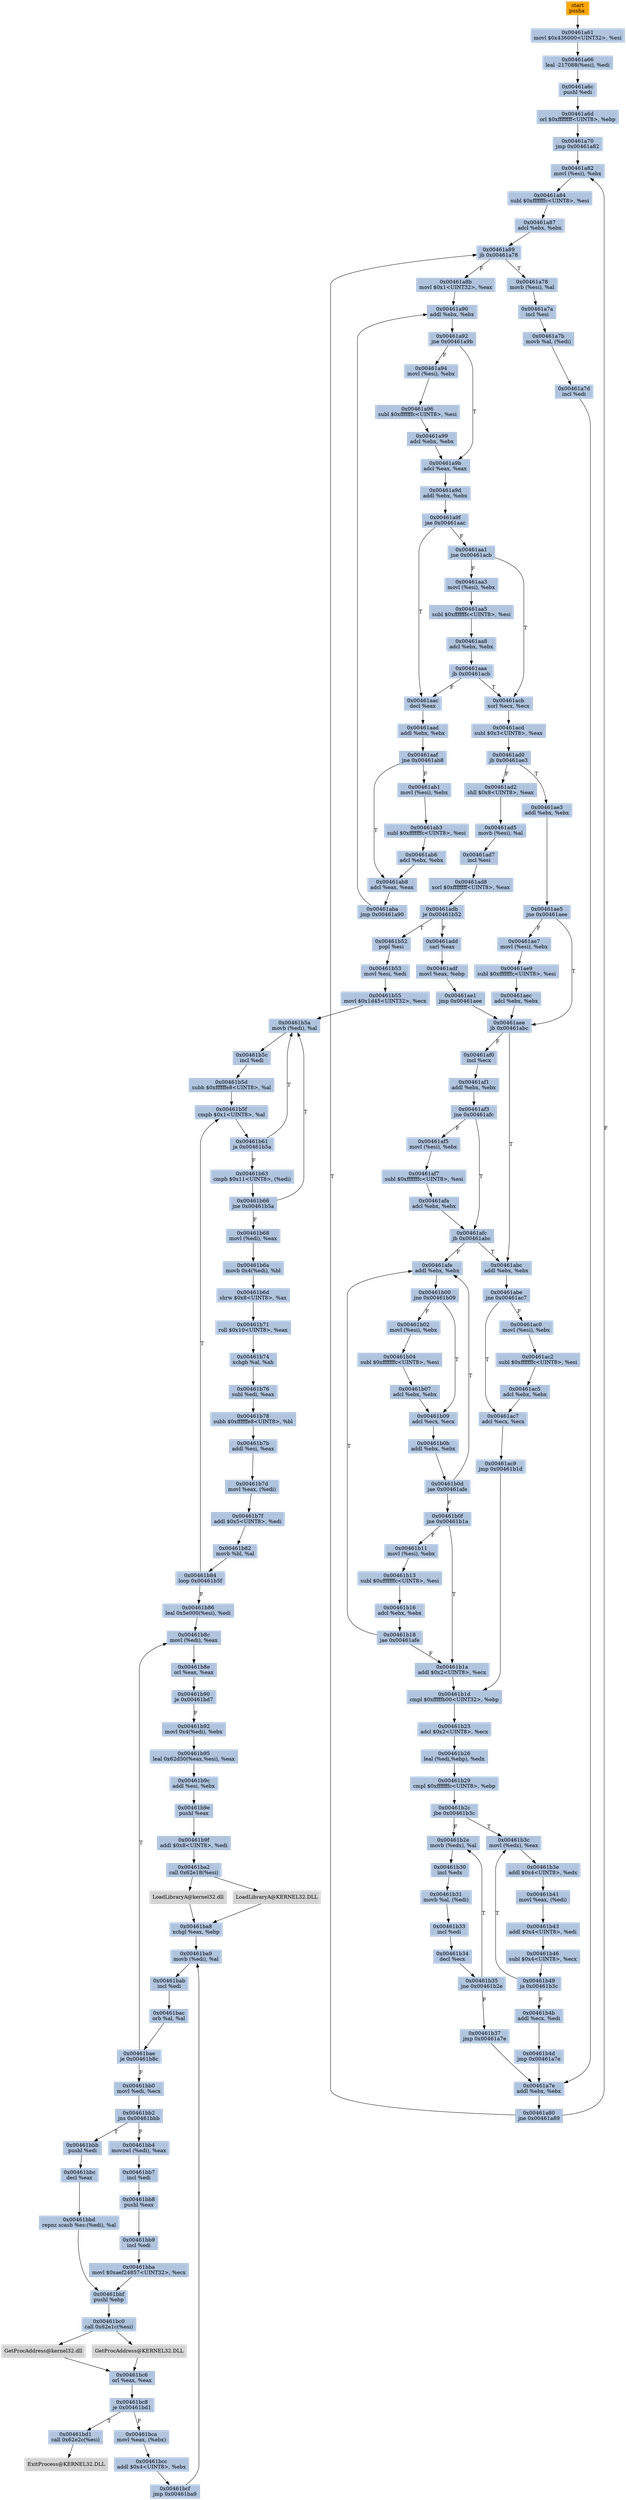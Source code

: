 digraph G {
node[shape=rectangle,style=filled,fillcolor=lightsteelblue,color=lightsteelblue]
bgcolor="transparent"
a0x00461a60pusha_[label="start\npusha ",color="lightgrey",fillcolor="orange"];
a0x00461a61movl_0x436000UINT32_esi[label="0x00461a61\nmovl $0x436000<UINT32>, %esi"];
a0x00461a66leal__217088esi__edi[label="0x00461a66\nleal -217088(%esi), %edi"];
a0x00461a6cpushl_edi[label="0x00461a6c\npushl %edi"];
a0x00461a6dorl_0xffffffffUINT8_ebp[label="0x00461a6d\norl $0xffffffff<UINT8>, %ebp"];
a0x00461a70jmp_0x00461a82[label="0x00461a70\njmp 0x00461a82"];
a0x00461a82movl_esi__ebx[label="0x00461a82\nmovl (%esi), %ebx"];
a0x00461a84subl_0xfffffffcUINT8_esi[label="0x00461a84\nsubl $0xfffffffc<UINT8>, %esi"];
a0x00461a87adcl_ebx_ebx[label="0x00461a87\nadcl %ebx, %ebx"];
a0x00461a89jb_0x00461a78[label="0x00461a89\njb 0x00461a78"];
a0x00461a78movb_esi__al[label="0x00461a78\nmovb (%esi), %al"];
a0x00461a7aincl_esi[label="0x00461a7a\nincl %esi"];
a0x00461a7bmovb_al_edi_[label="0x00461a7b\nmovb %al, (%edi)"];
a0x00461a7dincl_edi[label="0x00461a7d\nincl %edi"];
a0x00461a7eaddl_ebx_ebx[label="0x00461a7e\naddl %ebx, %ebx"];
a0x00461a80jne_0x00461a89[label="0x00461a80\njne 0x00461a89"];
a0x00461a8bmovl_0x1UINT32_eax[label="0x00461a8b\nmovl $0x1<UINT32>, %eax"];
a0x00461a90addl_ebx_ebx[label="0x00461a90\naddl %ebx, %ebx"];
a0x00461a92jne_0x00461a9b[label="0x00461a92\njne 0x00461a9b"];
a0x00461a9badcl_eax_eax[label="0x00461a9b\nadcl %eax, %eax"];
a0x00461a9daddl_ebx_ebx[label="0x00461a9d\naddl %ebx, %ebx"];
a0x00461a9fjae_0x00461aac[label="0x00461a9f\njae 0x00461aac"];
a0x00461aa1jne_0x00461acb[label="0x00461aa1\njne 0x00461acb"];
a0x00461acbxorl_ecx_ecx[label="0x00461acb\nxorl %ecx, %ecx"];
a0x00461acdsubl_0x3UINT8_eax[label="0x00461acd\nsubl $0x3<UINT8>, %eax"];
a0x00461ad0jb_0x00461ae3[label="0x00461ad0\njb 0x00461ae3"];
a0x00461ae3addl_ebx_ebx[label="0x00461ae3\naddl %ebx, %ebx"];
a0x00461ae5jne_0x00461aee[label="0x00461ae5\njne 0x00461aee"];
a0x00461aeejb_0x00461abc[label="0x00461aee\njb 0x00461abc"];
a0x00461af0incl_ecx[label="0x00461af0\nincl %ecx"];
a0x00461af1addl_ebx_ebx[label="0x00461af1\naddl %ebx, %ebx"];
a0x00461af3jne_0x00461afc[label="0x00461af3\njne 0x00461afc"];
a0x00461afcjb_0x00461abc[label="0x00461afc\njb 0x00461abc"];
a0x00461afeaddl_ebx_ebx[label="0x00461afe\naddl %ebx, %ebx"];
a0x00461b00jne_0x00461b09[label="0x00461b00\njne 0x00461b09"];
a0x00461b09adcl_ecx_ecx[label="0x00461b09\nadcl %ecx, %ecx"];
a0x00461b0baddl_ebx_ebx[label="0x00461b0b\naddl %ebx, %ebx"];
a0x00461b0djae_0x00461afe[label="0x00461b0d\njae 0x00461afe"];
a0x00461b0fjne_0x00461b1a[label="0x00461b0f\njne 0x00461b1a"];
a0x00461b1aaddl_0x2UINT8_ecx[label="0x00461b1a\naddl $0x2<UINT8>, %ecx"];
a0x00461b1dcmpl_0xfffffb00UINT32_ebp[label="0x00461b1d\ncmpl $0xfffffb00<UINT32>, %ebp"];
a0x00461b23adcl_0x2UINT8_ecx[label="0x00461b23\nadcl $0x2<UINT8>, %ecx"];
a0x00461b26leal_ediebp__edx[label="0x00461b26\nleal (%edi,%ebp), %edx"];
a0x00461b29cmpl_0xfffffffcUINT8_ebp[label="0x00461b29\ncmpl $0xfffffffc<UINT8>, %ebp"];
a0x00461b2cjbe_0x00461b3c[label="0x00461b2c\njbe 0x00461b3c"];
a0x00461b2emovb_edx__al[label="0x00461b2e\nmovb (%edx), %al"];
a0x00461b30incl_edx[label="0x00461b30\nincl %edx"];
a0x00461b31movb_al_edi_[label="0x00461b31\nmovb %al, (%edi)"];
a0x00461b33incl_edi[label="0x00461b33\nincl %edi"];
a0x00461b34decl_ecx[label="0x00461b34\ndecl %ecx"];
a0x00461b35jne_0x00461b2e[label="0x00461b35\njne 0x00461b2e"];
a0x00461b37jmp_0x00461a7e[label="0x00461b37\njmp 0x00461a7e"];
a0x00461abcaddl_ebx_ebx[label="0x00461abc\naddl %ebx, %ebx"];
a0x00461abejne_0x00461ac7[label="0x00461abe\njne 0x00461ac7"];
a0x00461ac7adcl_ecx_ecx[label="0x00461ac7\nadcl %ecx, %ecx"];
a0x00461ac9jmp_0x00461b1d[label="0x00461ac9\njmp 0x00461b1d"];
a0x00461ad2shll_0x8UINT8_eax[label="0x00461ad2\nshll $0x8<UINT8>, %eax"];
a0x00461ad5movb_esi__al[label="0x00461ad5\nmovb (%esi), %al"];
a0x00461ad7incl_esi[label="0x00461ad7\nincl %esi"];
a0x00461ad8xorl_0xffffffffUINT8_eax[label="0x00461ad8\nxorl $0xffffffff<UINT8>, %eax"];
a0x00461adbje_0x00461b52[label="0x00461adb\nje 0x00461b52"];
a0x00461addsarl_eax[label="0x00461add\nsarl %eax"];
a0x00461adfmovl_eax_ebp[label="0x00461adf\nmovl %eax, %ebp"];
a0x00461ae1jmp_0x00461aee[label="0x00461ae1\njmp 0x00461aee"];
a0x00461b3cmovl_edx__eax[label="0x00461b3c\nmovl (%edx), %eax"];
a0x00461b3eaddl_0x4UINT8_edx[label="0x00461b3e\naddl $0x4<UINT8>, %edx"];
a0x00461b41movl_eax_edi_[label="0x00461b41\nmovl %eax, (%edi)"];
a0x00461b43addl_0x4UINT8_edi[label="0x00461b43\naddl $0x4<UINT8>, %edi"];
a0x00461b46subl_0x4UINT8_ecx[label="0x00461b46\nsubl $0x4<UINT8>, %ecx"];
a0x00461b49ja_0x00461b3c[label="0x00461b49\nja 0x00461b3c"];
a0x00461b4baddl_ecx_edi[label="0x00461b4b\naddl %ecx, %edi"];
a0x00461b4djmp_0x00461a7e[label="0x00461b4d\njmp 0x00461a7e"];
a0x00461a94movl_esi__ebx[label="0x00461a94\nmovl (%esi), %ebx"];
a0x00461a96subl_0xfffffffcUINT8_esi[label="0x00461a96\nsubl $0xfffffffc<UINT8>, %esi"];
a0x00461a99adcl_ebx_ebx[label="0x00461a99\nadcl %ebx, %ebx"];
a0x00461aa3movl_esi__ebx[label="0x00461aa3\nmovl (%esi), %ebx"];
a0x00461aa5subl_0xfffffffcUINT8_esi[label="0x00461aa5\nsubl $0xfffffffc<UINT8>, %esi"];
a0x00461aa8adcl_ebx_ebx[label="0x00461aa8\nadcl %ebx, %ebx"];
a0x00461aaajb_0x00461acb[label="0x00461aaa\njb 0x00461acb"];
a0x00461ac0movl_esi__ebx[label="0x00461ac0\nmovl (%esi), %ebx"];
a0x00461ac2subl_0xfffffffcUINT8_esi[label="0x00461ac2\nsubl $0xfffffffc<UINT8>, %esi"];
a0x00461ac5adcl_ebx_ebx[label="0x00461ac5\nadcl %ebx, %ebx"];
a0x00461aacdecl_eax[label="0x00461aac\ndecl %eax"];
a0x00461aadaddl_ebx_ebx[label="0x00461aad\naddl %ebx, %ebx"];
a0x00461aafjne_0x00461ab8[label="0x00461aaf\njne 0x00461ab8"];
a0x00461ab8adcl_eax_eax[label="0x00461ab8\nadcl %eax, %eax"];
a0x00461abajmp_0x00461a90[label="0x00461aba\njmp 0x00461a90"];
a0x00461af5movl_esi__ebx[label="0x00461af5\nmovl (%esi), %ebx"];
a0x00461af7subl_0xfffffffcUINT8_esi[label="0x00461af7\nsubl $0xfffffffc<UINT8>, %esi"];
a0x00461afaadcl_ebx_ebx[label="0x00461afa\nadcl %ebx, %ebx"];
a0x00461b11movl_esi__ebx[label="0x00461b11\nmovl (%esi), %ebx"];
a0x00461b13subl_0xfffffffcUINT8_esi[label="0x00461b13\nsubl $0xfffffffc<UINT8>, %esi"];
a0x00461b16adcl_ebx_ebx[label="0x00461b16\nadcl %ebx, %ebx"];
a0x00461b18jae_0x00461afe[label="0x00461b18\njae 0x00461afe"];
a0x00461ae7movl_esi__ebx[label="0x00461ae7\nmovl (%esi), %ebx"];
a0x00461ae9subl_0xfffffffcUINT8_esi[label="0x00461ae9\nsubl $0xfffffffc<UINT8>, %esi"];
a0x00461aecadcl_ebx_ebx[label="0x00461aec\nadcl %ebx, %ebx"];
a0x00461b02movl_esi__ebx[label="0x00461b02\nmovl (%esi), %ebx"];
a0x00461b04subl_0xfffffffcUINT8_esi[label="0x00461b04\nsubl $0xfffffffc<UINT8>, %esi"];
a0x00461b07adcl_ebx_ebx[label="0x00461b07\nadcl %ebx, %ebx"];
a0x00461ab1movl_esi__ebx[label="0x00461ab1\nmovl (%esi), %ebx"];
a0x00461ab3subl_0xfffffffcUINT8_esi[label="0x00461ab3\nsubl $0xfffffffc<UINT8>, %esi"];
a0x00461ab6adcl_ebx_ebx[label="0x00461ab6\nadcl %ebx, %ebx"];
a0x00461b52popl_esi[label="0x00461b52\npopl %esi"];
a0x00461b53movl_esi_edi[label="0x00461b53\nmovl %esi, %edi"];
a0x00461b55movl_0x1d45UINT32_ecx[label="0x00461b55\nmovl $0x1d45<UINT32>, %ecx"];
a0x00461b5amovb_edi__al[label="0x00461b5a\nmovb (%edi), %al"];
a0x00461b5cincl_edi[label="0x00461b5c\nincl %edi"];
a0x00461b5dsubb_0xffffffe8UINT8_al[label="0x00461b5d\nsubb $0xffffffe8<UINT8>, %al"];
a0x00461b5fcmpb_0x1UINT8_al[label="0x00461b5f\ncmpb $0x1<UINT8>, %al"];
a0x00461b61ja_0x00461b5a[label="0x00461b61\nja 0x00461b5a"];
a0x00461b63cmpb_0x11UINT8_edi_[label="0x00461b63\ncmpb $0x11<UINT8>, (%edi)"];
a0x00461b66jne_0x00461b5a[label="0x00461b66\njne 0x00461b5a"];
a0x00461b68movl_edi__eax[label="0x00461b68\nmovl (%edi), %eax"];
a0x00461b6amovb_0x4edi__bl[label="0x00461b6a\nmovb 0x4(%edi), %bl"];
a0x00461b6dshrw_0x8UINT8_ax[label="0x00461b6d\nshrw $0x8<UINT8>, %ax"];
a0x00461b71roll_0x10UINT8_eax[label="0x00461b71\nroll $0x10<UINT8>, %eax"];
a0x00461b74xchgb_al_ah[label="0x00461b74\nxchgb %al, %ah"];
a0x00461b76subl_edi_eax[label="0x00461b76\nsubl %edi, %eax"];
a0x00461b78subb_0xffffffe8UINT8_bl[label="0x00461b78\nsubb $0xffffffe8<UINT8>, %bl"];
a0x00461b7baddl_esi_eax[label="0x00461b7b\naddl %esi, %eax"];
a0x00461b7dmovl_eax_edi_[label="0x00461b7d\nmovl %eax, (%edi)"];
a0x00461b7faddl_0x5UINT8_edi[label="0x00461b7f\naddl $0x5<UINT8>, %edi"];
a0x00461b82movb_bl_al[label="0x00461b82\nmovb %bl, %al"];
a0x00461b84loop_0x00461b5f[label="0x00461b84\nloop 0x00461b5f"];
a0x00461b86leal_0x5e000esi__edi[label="0x00461b86\nleal 0x5e000(%esi), %edi"];
a0x00461b8cmovl_edi__eax[label="0x00461b8c\nmovl (%edi), %eax"];
a0x00461b8eorl_eax_eax[label="0x00461b8e\norl %eax, %eax"];
a0x00461b90je_0x00461bd7[label="0x00461b90\nje 0x00461bd7"];
a0x00461b92movl_0x4edi__ebx[label="0x00461b92\nmovl 0x4(%edi), %ebx"];
a0x00461b95leal_0x62d50eaxesi__eax[label="0x00461b95\nleal 0x62d50(%eax,%esi), %eax"];
a0x00461b9caddl_esi_ebx[label="0x00461b9c\naddl %esi, %ebx"];
a0x00461b9epushl_eax[label="0x00461b9e\npushl %eax"];
a0x00461b9faddl_0x8UINT8_edi[label="0x00461b9f\naddl $0x8<UINT8>, %edi"];
a0x00461ba2call_0x62e18esi_[label="0x00461ba2\ncall 0x62e18(%esi)"];
LoadLibraryA_kernel32_dll[label="LoadLibraryA@kernel32.dll",color="lightgrey",fillcolor="lightgrey"];
a0x00461ba8xchgl_eax_ebp[label="0x00461ba8\nxchgl %eax, %ebp"];
a0x00461ba9movb_edi__al[label="0x00461ba9\nmovb (%edi), %al"];
a0x00461babincl_edi[label="0x00461bab\nincl %edi"];
a0x00461bacorb_al_al[label="0x00461bac\norb %al, %al"];
a0x00461baeje_0x00461b8c[label="0x00461bae\nje 0x00461b8c"];
a0x00461bb0movl_edi_ecx[label="0x00461bb0\nmovl %edi, %ecx"];
a0x00461bb2jns_0x00461bbb[label="0x00461bb2\njns 0x00461bbb"];
a0x00461bbbpushl_edi[label="0x00461bbb\npushl %edi"];
a0x00461bbcdecl_eax[label="0x00461bbc\ndecl %eax"];
a0x00461bbdrepnz_scasb_es_edi__al[label="0x00461bbd\nrepnz scasb %es:(%edi), %al"];
a0x00461bbfpushl_ebp[label="0x00461bbf\npushl %ebp"];
a0x00461bc0call_0x62e1cesi_[label="0x00461bc0\ncall 0x62e1c(%esi)"];
GetProcAddress_kernel32_dll[label="GetProcAddress@kernel32.dll",color="lightgrey",fillcolor="lightgrey"];
a0x00461bc6orl_eax_eax[label="0x00461bc6\norl %eax, %eax"];
a0x00461bc8je_0x00461bd1[label="0x00461bc8\nje 0x00461bd1"];
a0x00461bcamovl_eax_ebx_[label="0x00461bca\nmovl %eax, (%ebx)"];
a0x00461bccaddl_0x4UINT8_ebx[label="0x00461bcc\naddl $0x4<UINT8>, %ebx"];
a0x00461bcfjmp_0x00461ba9[label="0x00461bcf\njmp 0x00461ba9"];
GetProcAddress_KERNEL32_DLL[label="GetProcAddress@KERNEL32.DLL",color="lightgrey",fillcolor="lightgrey"];
LoadLibraryA_KERNEL32_DLL[label="LoadLibraryA@KERNEL32.DLL",color="lightgrey",fillcolor="lightgrey"];
a0x00461bb4movzwl_edi__eax[label="0x00461bb4\nmovzwl (%edi), %eax"];
a0x00461bb7incl_edi[label="0x00461bb7\nincl %edi"];
a0x00461bb8pushl_eax[label="0x00461bb8\npushl %eax"];
a0x00461bb9incl_edi[label="0x00461bb9\nincl %edi"];
a0x00461bbamovl_0xaef24857UINT32_ecx[label="0x00461bba\nmovl $0xaef24857<UINT32>, %ecx"];
a0x00461bd1call_0x62e2cesi_[label="0x00461bd1\ncall 0x62e2c(%esi)"];
ExitProcess_KERNEL32_DLL[label="ExitProcess@KERNEL32.DLL",color="lightgrey",fillcolor="lightgrey"];
a0x00461a60pusha_ -> a0x00461a61movl_0x436000UINT32_esi [color="#000000"];
a0x00461a61movl_0x436000UINT32_esi -> a0x00461a66leal__217088esi__edi [color="#000000"];
a0x00461a66leal__217088esi__edi -> a0x00461a6cpushl_edi [color="#000000"];
a0x00461a6cpushl_edi -> a0x00461a6dorl_0xffffffffUINT8_ebp [color="#000000"];
a0x00461a6dorl_0xffffffffUINT8_ebp -> a0x00461a70jmp_0x00461a82 [color="#000000"];
a0x00461a70jmp_0x00461a82 -> a0x00461a82movl_esi__ebx [color="#000000"];
a0x00461a82movl_esi__ebx -> a0x00461a84subl_0xfffffffcUINT8_esi [color="#000000"];
a0x00461a84subl_0xfffffffcUINT8_esi -> a0x00461a87adcl_ebx_ebx [color="#000000"];
a0x00461a87adcl_ebx_ebx -> a0x00461a89jb_0x00461a78 [color="#000000"];
a0x00461a89jb_0x00461a78 -> a0x00461a78movb_esi__al [color="#000000",label="T"];
a0x00461a78movb_esi__al -> a0x00461a7aincl_esi [color="#000000"];
a0x00461a7aincl_esi -> a0x00461a7bmovb_al_edi_ [color="#000000"];
a0x00461a7bmovb_al_edi_ -> a0x00461a7dincl_edi [color="#000000"];
a0x00461a7dincl_edi -> a0x00461a7eaddl_ebx_ebx [color="#000000"];
a0x00461a7eaddl_ebx_ebx -> a0x00461a80jne_0x00461a89 [color="#000000"];
a0x00461a80jne_0x00461a89 -> a0x00461a89jb_0x00461a78 [color="#000000",label="T"];
a0x00461a89jb_0x00461a78 -> a0x00461a8bmovl_0x1UINT32_eax [color="#000000",label="F"];
a0x00461a8bmovl_0x1UINT32_eax -> a0x00461a90addl_ebx_ebx [color="#000000"];
a0x00461a90addl_ebx_ebx -> a0x00461a92jne_0x00461a9b [color="#000000"];
a0x00461a92jne_0x00461a9b -> a0x00461a9badcl_eax_eax [color="#000000",label="T"];
a0x00461a9badcl_eax_eax -> a0x00461a9daddl_ebx_ebx [color="#000000"];
a0x00461a9daddl_ebx_ebx -> a0x00461a9fjae_0x00461aac [color="#000000"];
a0x00461a9fjae_0x00461aac -> a0x00461aa1jne_0x00461acb [color="#000000",label="F"];
a0x00461aa1jne_0x00461acb -> a0x00461acbxorl_ecx_ecx [color="#000000",label="T"];
a0x00461acbxorl_ecx_ecx -> a0x00461acdsubl_0x3UINT8_eax [color="#000000"];
a0x00461acdsubl_0x3UINT8_eax -> a0x00461ad0jb_0x00461ae3 [color="#000000"];
a0x00461ad0jb_0x00461ae3 -> a0x00461ae3addl_ebx_ebx [color="#000000",label="T"];
a0x00461ae3addl_ebx_ebx -> a0x00461ae5jne_0x00461aee [color="#000000"];
a0x00461ae5jne_0x00461aee -> a0x00461aeejb_0x00461abc [color="#000000",label="T"];
a0x00461aeejb_0x00461abc -> a0x00461af0incl_ecx [color="#000000",label="F"];
a0x00461af0incl_ecx -> a0x00461af1addl_ebx_ebx [color="#000000"];
a0x00461af1addl_ebx_ebx -> a0x00461af3jne_0x00461afc [color="#000000"];
a0x00461af3jne_0x00461afc -> a0x00461afcjb_0x00461abc [color="#000000",label="T"];
a0x00461afcjb_0x00461abc -> a0x00461afeaddl_ebx_ebx [color="#000000",label="F"];
a0x00461afeaddl_ebx_ebx -> a0x00461b00jne_0x00461b09 [color="#000000"];
a0x00461b00jne_0x00461b09 -> a0x00461b09adcl_ecx_ecx [color="#000000",label="T"];
a0x00461b09adcl_ecx_ecx -> a0x00461b0baddl_ebx_ebx [color="#000000"];
a0x00461b0baddl_ebx_ebx -> a0x00461b0djae_0x00461afe [color="#000000"];
a0x00461b0djae_0x00461afe -> a0x00461afeaddl_ebx_ebx [color="#000000",label="T"];
a0x00461b0djae_0x00461afe -> a0x00461b0fjne_0x00461b1a [color="#000000",label="F"];
a0x00461b0fjne_0x00461b1a -> a0x00461b1aaddl_0x2UINT8_ecx [color="#000000",label="T"];
a0x00461b1aaddl_0x2UINT8_ecx -> a0x00461b1dcmpl_0xfffffb00UINT32_ebp [color="#000000"];
a0x00461b1dcmpl_0xfffffb00UINT32_ebp -> a0x00461b23adcl_0x2UINT8_ecx [color="#000000"];
a0x00461b23adcl_0x2UINT8_ecx -> a0x00461b26leal_ediebp__edx [color="#000000"];
a0x00461b26leal_ediebp__edx -> a0x00461b29cmpl_0xfffffffcUINT8_ebp [color="#000000"];
a0x00461b29cmpl_0xfffffffcUINT8_ebp -> a0x00461b2cjbe_0x00461b3c [color="#000000"];
a0x00461b2cjbe_0x00461b3c -> a0x00461b2emovb_edx__al [color="#000000",label="F"];
a0x00461b2emovb_edx__al -> a0x00461b30incl_edx [color="#000000"];
a0x00461b30incl_edx -> a0x00461b31movb_al_edi_ [color="#000000"];
a0x00461b31movb_al_edi_ -> a0x00461b33incl_edi [color="#000000"];
a0x00461b33incl_edi -> a0x00461b34decl_ecx [color="#000000"];
a0x00461b34decl_ecx -> a0x00461b35jne_0x00461b2e [color="#000000"];
a0x00461b35jne_0x00461b2e -> a0x00461b2emovb_edx__al [color="#000000",label="T"];
a0x00461b35jne_0x00461b2e -> a0x00461b37jmp_0x00461a7e [color="#000000",label="F"];
a0x00461b37jmp_0x00461a7e -> a0x00461a7eaddl_ebx_ebx [color="#000000"];
a0x00461aeejb_0x00461abc -> a0x00461abcaddl_ebx_ebx [color="#000000",label="T"];
a0x00461abcaddl_ebx_ebx -> a0x00461abejne_0x00461ac7 [color="#000000"];
a0x00461abejne_0x00461ac7 -> a0x00461ac7adcl_ecx_ecx [color="#000000",label="T"];
a0x00461ac7adcl_ecx_ecx -> a0x00461ac9jmp_0x00461b1d [color="#000000"];
a0x00461ac9jmp_0x00461b1d -> a0x00461b1dcmpl_0xfffffb00UINT32_ebp [color="#000000"];
a0x00461a80jne_0x00461a89 -> a0x00461a82movl_esi__ebx [color="#000000",label="F"];
a0x00461ad0jb_0x00461ae3 -> a0x00461ad2shll_0x8UINT8_eax [color="#000000",label="F"];
a0x00461ad2shll_0x8UINT8_eax -> a0x00461ad5movb_esi__al [color="#000000"];
a0x00461ad5movb_esi__al -> a0x00461ad7incl_esi [color="#000000"];
a0x00461ad7incl_esi -> a0x00461ad8xorl_0xffffffffUINT8_eax [color="#000000"];
a0x00461ad8xorl_0xffffffffUINT8_eax -> a0x00461adbje_0x00461b52 [color="#000000"];
a0x00461adbje_0x00461b52 -> a0x00461addsarl_eax [color="#000000",label="F"];
a0x00461addsarl_eax -> a0x00461adfmovl_eax_ebp [color="#000000"];
a0x00461adfmovl_eax_ebp -> a0x00461ae1jmp_0x00461aee [color="#000000"];
a0x00461ae1jmp_0x00461aee -> a0x00461aeejb_0x00461abc [color="#000000"];
a0x00461afcjb_0x00461abc -> a0x00461abcaddl_ebx_ebx [color="#000000",label="T"];
a0x00461b2cjbe_0x00461b3c -> a0x00461b3cmovl_edx__eax [color="#000000",label="T"];
a0x00461b3cmovl_edx__eax -> a0x00461b3eaddl_0x4UINT8_edx [color="#000000"];
a0x00461b3eaddl_0x4UINT8_edx -> a0x00461b41movl_eax_edi_ [color="#000000"];
a0x00461b41movl_eax_edi_ -> a0x00461b43addl_0x4UINT8_edi [color="#000000"];
a0x00461b43addl_0x4UINT8_edi -> a0x00461b46subl_0x4UINT8_ecx [color="#000000"];
a0x00461b46subl_0x4UINT8_ecx -> a0x00461b49ja_0x00461b3c [color="#000000"];
a0x00461b49ja_0x00461b3c -> a0x00461b4baddl_ecx_edi [color="#000000",label="F"];
a0x00461b4baddl_ecx_edi -> a0x00461b4djmp_0x00461a7e [color="#000000"];
a0x00461b4djmp_0x00461a7e -> a0x00461a7eaddl_ebx_ebx [color="#000000"];
a0x00461a92jne_0x00461a9b -> a0x00461a94movl_esi__ebx [color="#000000",label="F"];
a0x00461a94movl_esi__ebx -> a0x00461a96subl_0xfffffffcUINT8_esi [color="#000000"];
a0x00461a96subl_0xfffffffcUINT8_esi -> a0x00461a99adcl_ebx_ebx [color="#000000"];
a0x00461a99adcl_ebx_ebx -> a0x00461a9badcl_eax_eax [color="#000000"];
a0x00461aa1jne_0x00461acb -> a0x00461aa3movl_esi__ebx [color="#000000",label="F"];
a0x00461aa3movl_esi__ebx -> a0x00461aa5subl_0xfffffffcUINT8_esi [color="#000000"];
a0x00461aa5subl_0xfffffffcUINT8_esi -> a0x00461aa8adcl_ebx_ebx [color="#000000"];
a0x00461aa8adcl_ebx_ebx -> a0x00461aaajb_0x00461acb [color="#000000"];
a0x00461aaajb_0x00461acb -> a0x00461acbxorl_ecx_ecx [color="#000000",label="T"];
a0x00461b49ja_0x00461b3c -> a0x00461b3cmovl_edx__eax [color="#000000",label="T"];
a0x00461abejne_0x00461ac7 -> a0x00461ac0movl_esi__ebx [color="#000000",label="F"];
a0x00461ac0movl_esi__ebx -> a0x00461ac2subl_0xfffffffcUINT8_esi [color="#000000"];
a0x00461ac2subl_0xfffffffcUINT8_esi -> a0x00461ac5adcl_ebx_ebx [color="#000000"];
a0x00461ac5adcl_ebx_ebx -> a0x00461ac7adcl_ecx_ecx [color="#000000"];
a0x00461a9fjae_0x00461aac -> a0x00461aacdecl_eax [color="#000000",label="T"];
a0x00461aacdecl_eax -> a0x00461aadaddl_ebx_ebx [color="#000000"];
a0x00461aadaddl_ebx_ebx -> a0x00461aafjne_0x00461ab8 [color="#000000"];
a0x00461aafjne_0x00461ab8 -> a0x00461ab8adcl_eax_eax [color="#000000",label="T"];
a0x00461ab8adcl_eax_eax -> a0x00461abajmp_0x00461a90 [color="#000000"];
a0x00461abajmp_0x00461a90 -> a0x00461a90addl_ebx_ebx [color="#000000"];
a0x00461af3jne_0x00461afc -> a0x00461af5movl_esi__ebx [color="#000000",label="F"];
a0x00461af5movl_esi__ebx -> a0x00461af7subl_0xfffffffcUINT8_esi [color="#000000"];
a0x00461af7subl_0xfffffffcUINT8_esi -> a0x00461afaadcl_ebx_ebx [color="#000000"];
a0x00461afaadcl_ebx_ebx -> a0x00461afcjb_0x00461abc [color="#000000"];
a0x00461b0fjne_0x00461b1a -> a0x00461b11movl_esi__ebx [color="#000000",label="F"];
a0x00461b11movl_esi__ebx -> a0x00461b13subl_0xfffffffcUINT8_esi [color="#000000"];
a0x00461b13subl_0xfffffffcUINT8_esi -> a0x00461b16adcl_ebx_ebx [color="#000000"];
a0x00461b16adcl_ebx_ebx -> a0x00461b18jae_0x00461afe [color="#000000"];
a0x00461b18jae_0x00461afe -> a0x00461afeaddl_ebx_ebx [color="#000000",label="T"];
a0x00461ae5jne_0x00461aee -> a0x00461ae7movl_esi__ebx [color="#000000",label="F"];
a0x00461ae7movl_esi__ebx -> a0x00461ae9subl_0xfffffffcUINT8_esi [color="#000000"];
a0x00461ae9subl_0xfffffffcUINT8_esi -> a0x00461aecadcl_ebx_ebx [color="#000000"];
a0x00461aecadcl_ebx_ebx -> a0x00461aeejb_0x00461abc [color="#000000"];
a0x00461b18jae_0x00461afe -> a0x00461b1aaddl_0x2UINT8_ecx [color="#000000",label="F"];
a0x00461b00jne_0x00461b09 -> a0x00461b02movl_esi__ebx [color="#000000",label="F"];
a0x00461b02movl_esi__ebx -> a0x00461b04subl_0xfffffffcUINT8_esi [color="#000000"];
a0x00461b04subl_0xfffffffcUINT8_esi -> a0x00461b07adcl_ebx_ebx [color="#000000"];
a0x00461b07adcl_ebx_ebx -> a0x00461b09adcl_ecx_ecx [color="#000000"];
a0x00461aafjne_0x00461ab8 -> a0x00461ab1movl_esi__ebx [color="#000000",label="F"];
a0x00461ab1movl_esi__ebx -> a0x00461ab3subl_0xfffffffcUINT8_esi [color="#000000"];
a0x00461ab3subl_0xfffffffcUINT8_esi -> a0x00461ab6adcl_ebx_ebx [color="#000000"];
a0x00461ab6adcl_ebx_ebx -> a0x00461ab8adcl_eax_eax [color="#000000"];
a0x00461aaajb_0x00461acb -> a0x00461aacdecl_eax [color="#000000",label="F"];
a0x00461adbje_0x00461b52 -> a0x00461b52popl_esi [color="#000000",label="T"];
a0x00461b52popl_esi -> a0x00461b53movl_esi_edi [color="#000000"];
a0x00461b53movl_esi_edi -> a0x00461b55movl_0x1d45UINT32_ecx [color="#000000"];
a0x00461b55movl_0x1d45UINT32_ecx -> a0x00461b5amovb_edi__al [color="#000000"];
a0x00461b5amovb_edi__al -> a0x00461b5cincl_edi [color="#000000"];
a0x00461b5cincl_edi -> a0x00461b5dsubb_0xffffffe8UINT8_al [color="#000000"];
a0x00461b5dsubb_0xffffffe8UINT8_al -> a0x00461b5fcmpb_0x1UINT8_al [color="#000000"];
a0x00461b5fcmpb_0x1UINT8_al -> a0x00461b61ja_0x00461b5a [color="#000000"];
a0x00461b61ja_0x00461b5a -> a0x00461b5amovb_edi__al [color="#000000",label="T"];
a0x00461b61ja_0x00461b5a -> a0x00461b63cmpb_0x11UINT8_edi_ [color="#000000",label="F"];
a0x00461b63cmpb_0x11UINT8_edi_ -> a0x00461b66jne_0x00461b5a [color="#000000"];
a0x00461b66jne_0x00461b5a -> a0x00461b68movl_edi__eax [color="#000000",label="F"];
a0x00461b68movl_edi__eax -> a0x00461b6amovb_0x4edi__bl [color="#000000"];
a0x00461b6amovb_0x4edi__bl -> a0x00461b6dshrw_0x8UINT8_ax [color="#000000"];
a0x00461b6dshrw_0x8UINT8_ax -> a0x00461b71roll_0x10UINT8_eax [color="#000000"];
a0x00461b71roll_0x10UINT8_eax -> a0x00461b74xchgb_al_ah [color="#000000"];
a0x00461b74xchgb_al_ah -> a0x00461b76subl_edi_eax [color="#000000"];
a0x00461b76subl_edi_eax -> a0x00461b78subb_0xffffffe8UINT8_bl [color="#000000"];
a0x00461b78subb_0xffffffe8UINT8_bl -> a0x00461b7baddl_esi_eax [color="#000000"];
a0x00461b7baddl_esi_eax -> a0x00461b7dmovl_eax_edi_ [color="#000000"];
a0x00461b7dmovl_eax_edi_ -> a0x00461b7faddl_0x5UINT8_edi [color="#000000"];
a0x00461b7faddl_0x5UINT8_edi -> a0x00461b82movb_bl_al [color="#000000"];
a0x00461b82movb_bl_al -> a0x00461b84loop_0x00461b5f [color="#000000"];
a0x00461b84loop_0x00461b5f -> a0x00461b5fcmpb_0x1UINT8_al [color="#000000",label="T"];
a0x00461b66jne_0x00461b5a -> a0x00461b5amovb_edi__al [color="#000000",label="T"];
a0x00461b84loop_0x00461b5f -> a0x00461b86leal_0x5e000esi__edi [color="#000000",label="F"];
a0x00461b86leal_0x5e000esi__edi -> a0x00461b8cmovl_edi__eax [color="#000000"];
a0x00461b8cmovl_edi__eax -> a0x00461b8eorl_eax_eax [color="#000000"];
a0x00461b8eorl_eax_eax -> a0x00461b90je_0x00461bd7 [color="#000000"];
a0x00461b90je_0x00461bd7 -> a0x00461b92movl_0x4edi__ebx [color="#000000",label="F"];
a0x00461b92movl_0x4edi__ebx -> a0x00461b95leal_0x62d50eaxesi__eax [color="#000000"];
a0x00461b95leal_0x62d50eaxesi__eax -> a0x00461b9caddl_esi_ebx [color="#000000"];
a0x00461b9caddl_esi_ebx -> a0x00461b9epushl_eax [color="#000000"];
a0x00461b9epushl_eax -> a0x00461b9faddl_0x8UINT8_edi [color="#000000"];
a0x00461b9faddl_0x8UINT8_edi -> a0x00461ba2call_0x62e18esi_ [color="#000000"];
a0x00461ba2call_0x62e18esi_ -> LoadLibraryA_kernel32_dll [color="#000000"];
LoadLibraryA_kernel32_dll -> a0x00461ba8xchgl_eax_ebp [color="#000000"];
a0x00461ba8xchgl_eax_ebp -> a0x00461ba9movb_edi__al [color="#000000"];
a0x00461ba9movb_edi__al -> a0x00461babincl_edi [color="#000000"];
a0x00461babincl_edi -> a0x00461bacorb_al_al [color="#000000"];
a0x00461bacorb_al_al -> a0x00461baeje_0x00461b8c [color="#000000"];
a0x00461baeje_0x00461b8c -> a0x00461bb0movl_edi_ecx [color="#000000",label="F"];
a0x00461bb0movl_edi_ecx -> a0x00461bb2jns_0x00461bbb [color="#000000"];
a0x00461bb2jns_0x00461bbb -> a0x00461bbbpushl_edi [color="#000000",label="T"];
a0x00461bbbpushl_edi -> a0x00461bbcdecl_eax [color="#000000"];
a0x00461bbcdecl_eax -> a0x00461bbdrepnz_scasb_es_edi__al [color="#000000"];
a0x00461bbdrepnz_scasb_es_edi__al -> a0x00461bbfpushl_ebp [color="#000000"];
a0x00461bbfpushl_ebp -> a0x00461bc0call_0x62e1cesi_ [color="#000000"];
a0x00461bc0call_0x62e1cesi_ -> GetProcAddress_kernel32_dll [color="#000000"];
GetProcAddress_kernel32_dll -> a0x00461bc6orl_eax_eax [color="#000000"];
a0x00461bc6orl_eax_eax -> a0x00461bc8je_0x00461bd1 [color="#000000"];
a0x00461bc8je_0x00461bd1 -> a0x00461bcamovl_eax_ebx_ [color="#000000",label="F"];
a0x00461bcamovl_eax_ebx_ -> a0x00461bccaddl_0x4UINT8_ebx [color="#000000"];
a0x00461bccaddl_0x4UINT8_ebx -> a0x00461bcfjmp_0x00461ba9 [color="#000000"];
a0x00461bcfjmp_0x00461ba9 -> a0x00461ba9movb_edi__al [color="#000000"];
a0x00461bc0call_0x62e1cesi_ -> GetProcAddress_KERNEL32_DLL [color="#000000"];
GetProcAddress_KERNEL32_DLL -> a0x00461bc6orl_eax_eax [color="#000000"];
a0x00461baeje_0x00461b8c -> a0x00461b8cmovl_edi__eax [color="#000000",label="T"];
a0x00461ba2call_0x62e18esi_ -> LoadLibraryA_KERNEL32_DLL [color="#000000"];
LoadLibraryA_KERNEL32_DLL -> a0x00461ba8xchgl_eax_ebp [color="#000000"];
a0x00461bb2jns_0x00461bbb -> a0x00461bb4movzwl_edi__eax [color="#000000",label="F"];
a0x00461bb4movzwl_edi__eax -> a0x00461bb7incl_edi [color="#000000"];
a0x00461bb7incl_edi -> a0x00461bb8pushl_eax [color="#000000"];
a0x00461bb8pushl_eax -> a0x00461bb9incl_edi [color="#000000"];
a0x00461bb9incl_edi -> a0x00461bbamovl_0xaef24857UINT32_ecx [color="#000000"];
a0x00461bbamovl_0xaef24857UINT32_ecx -> a0x00461bbfpushl_ebp [color="#000000"];
a0x00461bc8je_0x00461bd1 -> a0x00461bd1call_0x62e2cesi_ [color="#000000",label="T"];
a0x00461bd1call_0x62e2cesi_ -> ExitProcess_KERNEL32_DLL [color="#000000"];
}
